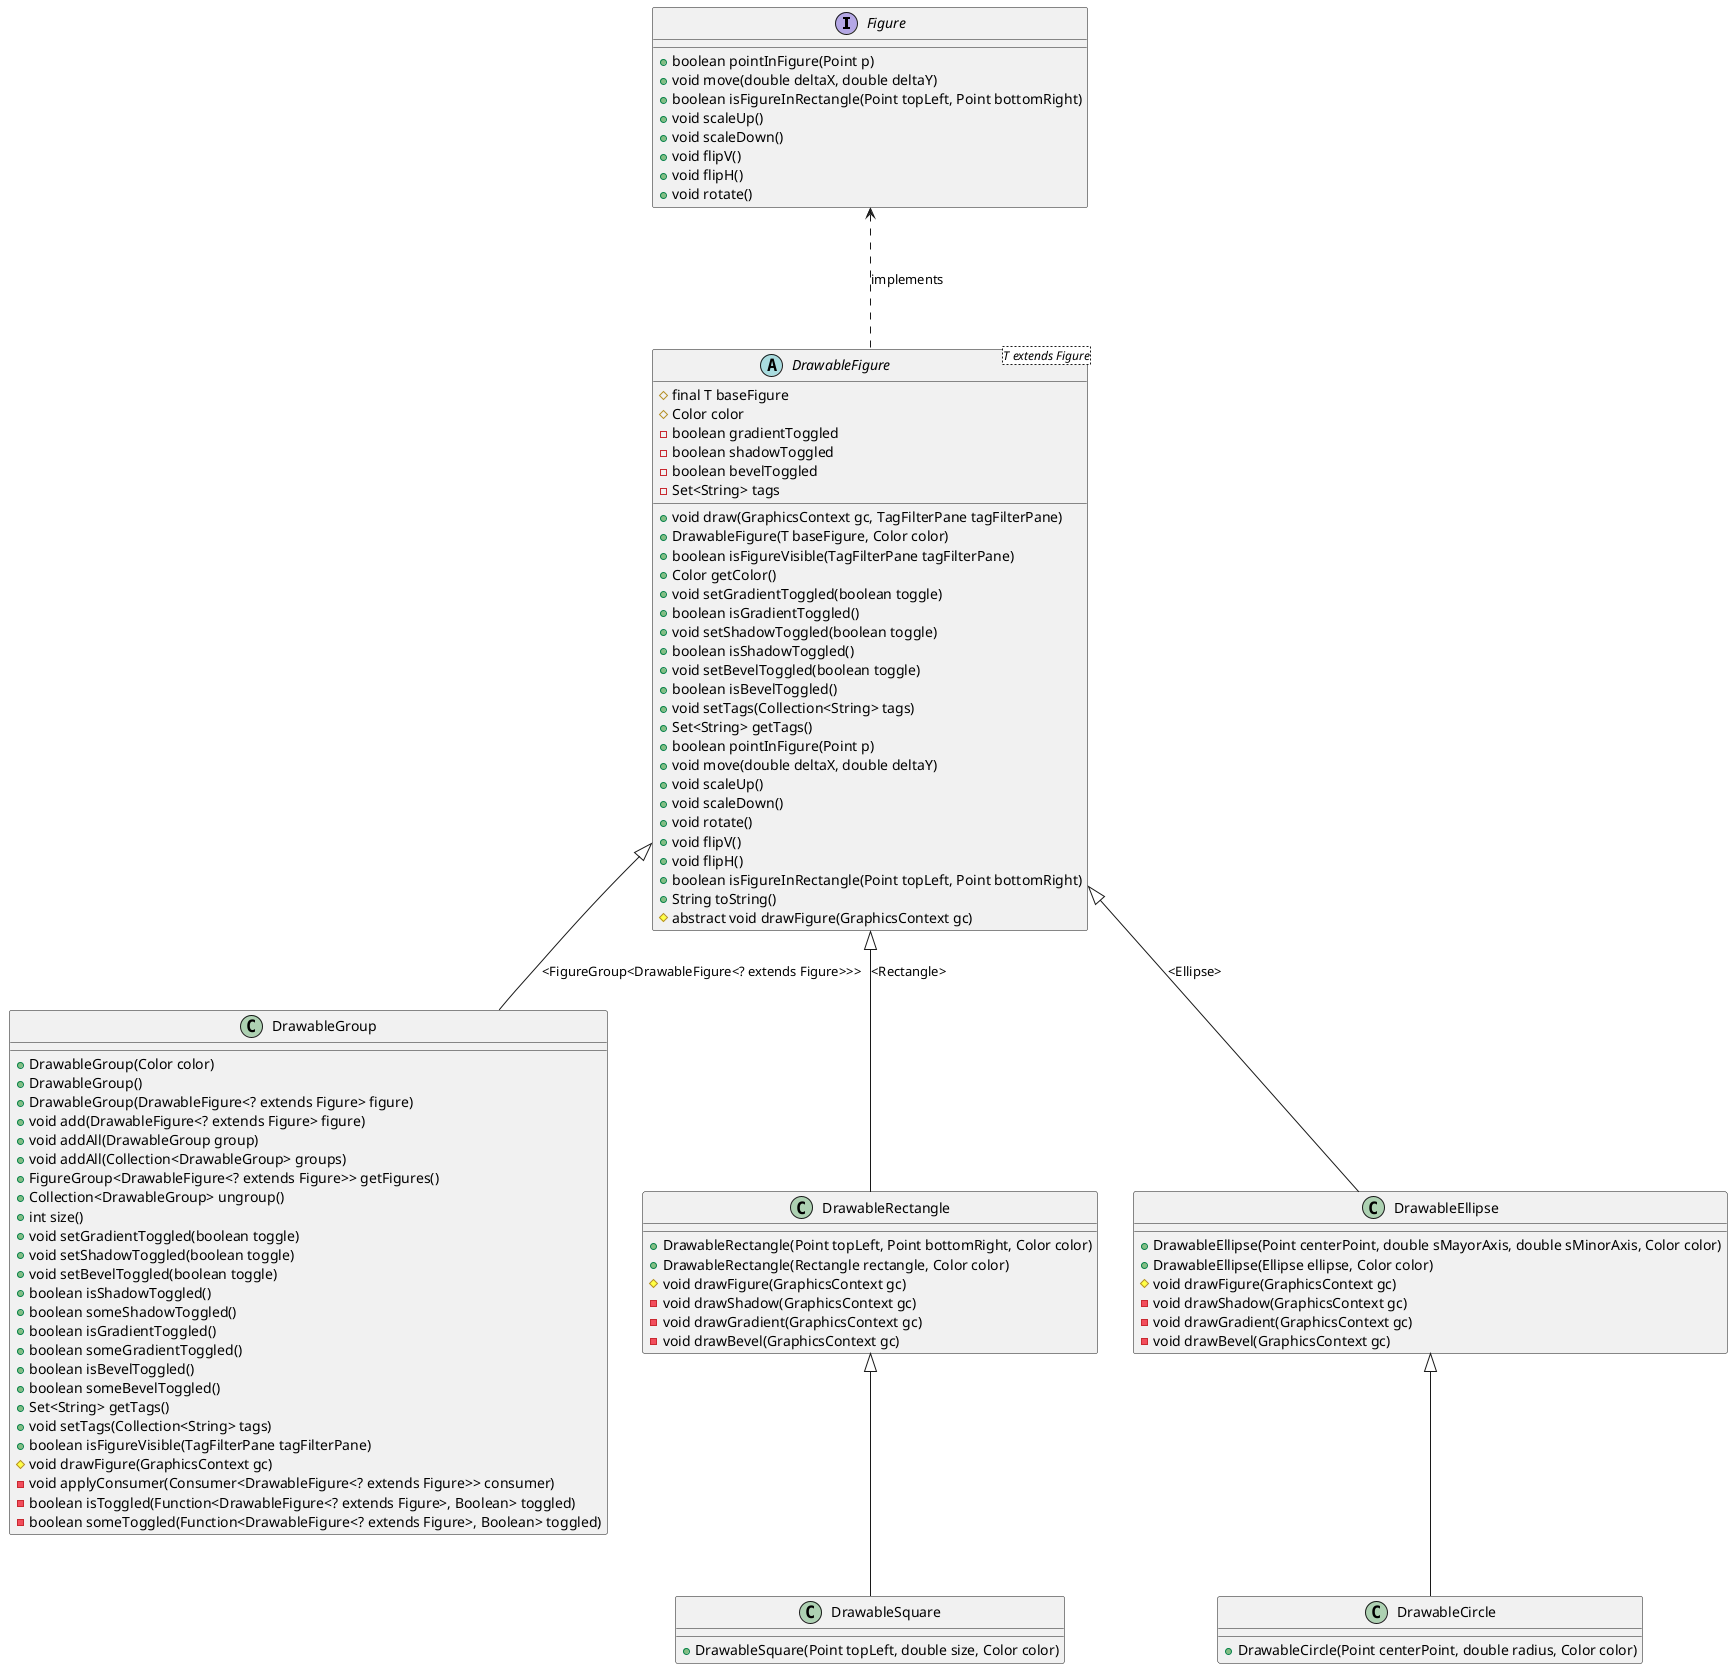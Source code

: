 @startuml
Interface Figure{
    +boolean pointInFigure(Point p)
    +void move(double deltaX, double deltaY)
    +boolean isFigureInRectangle(Point topLeft, Point bottomRight)
    +void scaleUp()
    +void scaleDown()
    +void flipV()
    +void flipH()
    +void rotate()
}
abstract class DrawableFigure<T extends Figure>{
    #final T baseFigure
    #Color color
    -boolean gradientToggled 
    -boolean shadowToggled 
    -boolean bevelToggled
    -Set<String> tags
    +void draw(GraphicsContext gc, TagFilterPane tagFilterPane)
    +DrawableFigure(T baseFigure, Color color)   
    +boolean isFigureVisible(TagFilterPane tagFilterPane)
    +Color getColor()
    +void setGradientToggled(boolean toggle)
    +boolean isGradientToggled()
    +void setShadowToggled(boolean toggle)
    +boolean isShadowToggled()
    +void setBevelToggled(boolean toggle)
    +boolean isBevelToggled()
    +void setTags(Collection<String> tags)
    +Set<String> getTags()
    +boolean pointInFigure(Point p)
    +void move(double deltaX, double deltaY)
    +void scaleUp()
    +void scaleDown()
    +void rotate()
    +void flipV()
    +void flipH() 
    +boolean isFigureInRectangle(Point topLeft, Point bottomRight)
    +String toString()
    #abstract void drawFigure(GraphicsContext gc) 
}

class DrawableGroup {
    +DrawableGroup(Color color)
    +DrawableGroup()
    +DrawableGroup(DrawableFigure<? extends Figure> figure)
    +void add(DrawableFigure<? extends Figure> figure)
    +void addAll(DrawableGroup group)
    +void addAll(Collection<DrawableGroup> groups)
    +FigureGroup<DrawableFigure<? extends Figure>> getFigures()
    +Collection<DrawableGroup> ungroup()
    +int size()
    +void setGradientToggled(boolean toggle)
    +void setShadowToggled(boolean toggle)
    +void setBevelToggled(boolean toggle)
    +boolean isShadowToggled()
    +boolean someShadowToggled()
    +boolean isGradientToggled()
    +boolean someGradientToggled()
    +boolean isBevelToggled()
    +boolean someBevelToggled()
    +Set<String> getTags()
    +void setTags(Collection<String> tags)
    +boolean isFigureVisible(TagFilterPane tagFilterPane)
    #void drawFigure(GraphicsContext gc)
    -void applyConsumer(Consumer<DrawableFigure<? extends Figure>> consumer)
    -boolean isToggled(Function<DrawableFigure<? extends Figure>, Boolean> toggled)
    -boolean someToggled(Function<DrawableFigure<? extends Figure>, Boolean> toggled)
    
}

class DrawableRectangle {
    +DrawableRectangle(Point topLeft, Point bottomRight, Color color)
    +DrawableRectangle(Rectangle rectangle, Color color)
    #void drawFigure(GraphicsContext gc)
    -void drawShadow(GraphicsContext gc)
    -void drawGradient(GraphicsContext gc) 
    -void drawBevel(GraphicsContext gc)
    
}

class DrawableEllipse {
    +DrawableEllipse(Point centerPoint, double sMayorAxis, double sMinorAxis, Color color)
    +DrawableEllipse(Ellipse ellipse, Color color)
    #void drawFigure(GraphicsContext gc)   
    -void drawShadow(GraphicsContext gc) 
    -void drawGradient(GraphicsContext gc) 
    -void drawBevel(GraphicsContext gc)
   
}

class DrawableCircle {
    +DrawableCircle(Point centerPoint, double radius, Color color)
}

class DrawableSquare {
    +DrawableSquare(Point topLeft, double size, Color color)
}

DrawableEllipse <|-- DrawableCircle
DrawableRectangle <|-- DrawableSquare 
Figure <-.. DrawableFigure : implements
DrawableFigure <|-- DrawableGroup : <FigureGroup<DrawableFigure<? extends Figure>>>
DrawableFigure <|-- DrawableRectangle : <Rectangle>
DrawableFigure <|-- DrawableEllipse : <Ellipse>
@enduml
